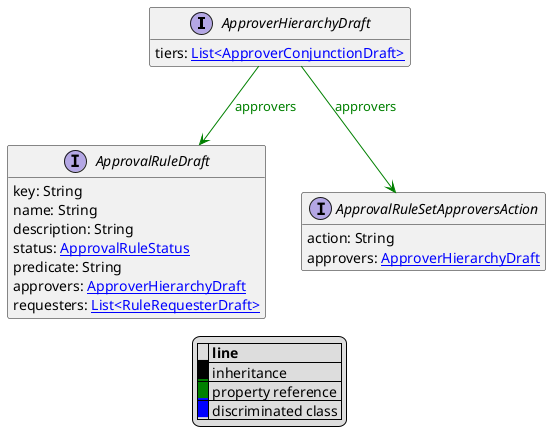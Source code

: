 @startuml

hide empty fields
hide empty methods
legend
|= |= line |
|<back:black>   </back>| inheritance |
|<back:green>   </back>| property reference |
|<back:blue>   </back>| discriminated class |
endlegend
interface ApproverHierarchyDraft [[ApproverHierarchyDraft.svg]]  {
    tiers: [[ApproverConjunctionDraft.svg List<ApproverConjunctionDraft>]]
}



interface ApprovalRuleDraft [[ApprovalRuleDraft.svg]]  {
    key: String
    name: String
    description: String
    status: [[ApprovalRuleStatus.svg ApprovalRuleStatus]]
    predicate: String
    approvers: [[ApproverHierarchyDraft.svg ApproverHierarchyDraft]]
    requesters: [[RuleRequesterDraft.svg List<RuleRequesterDraft>]]
}
interface ApprovalRuleSetApproversAction [[ApprovalRuleSetApproversAction.svg]]  {
    action: String
    approvers: [[ApproverHierarchyDraft.svg ApproverHierarchyDraft]]
}

ApproverHierarchyDraft --> ApprovalRuleDraft #green;text:green : "approvers"
ApproverHierarchyDraft --> ApprovalRuleSetApproversAction #green;text:green : "approvers"
@enduml
